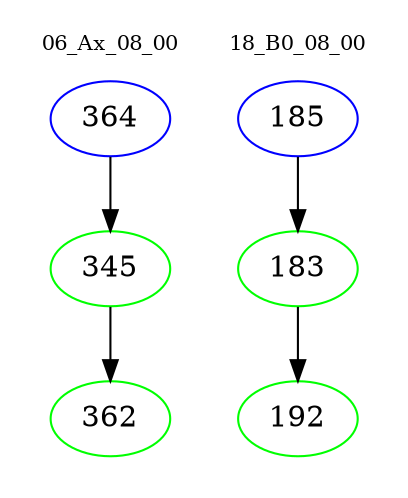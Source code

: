 digraph{
subgraph cluster_0 {
color = white
label = "06_Ax_08_00";
fontsize=10;
T0_364 [label="364", color="blue"]
T0_364 -> T0_345 [color="black"]
T0_345 [label="345", color="green"]
T0_345 -> T0_362 [color="black"]
T0_362 [label="362", color="green"]
}
subgraph cluster_1 {
color = white
label = "18_B0_08_00";
fontsize=10;
T1_185 [label="185", color="blue"]
T1_185 -> T1_183 [color="black"]
T1_183 [label="183", color="green"]
T1_183 -> T1_192 [color="black"]
T1_192 [label="192", color="green"]
}
}
